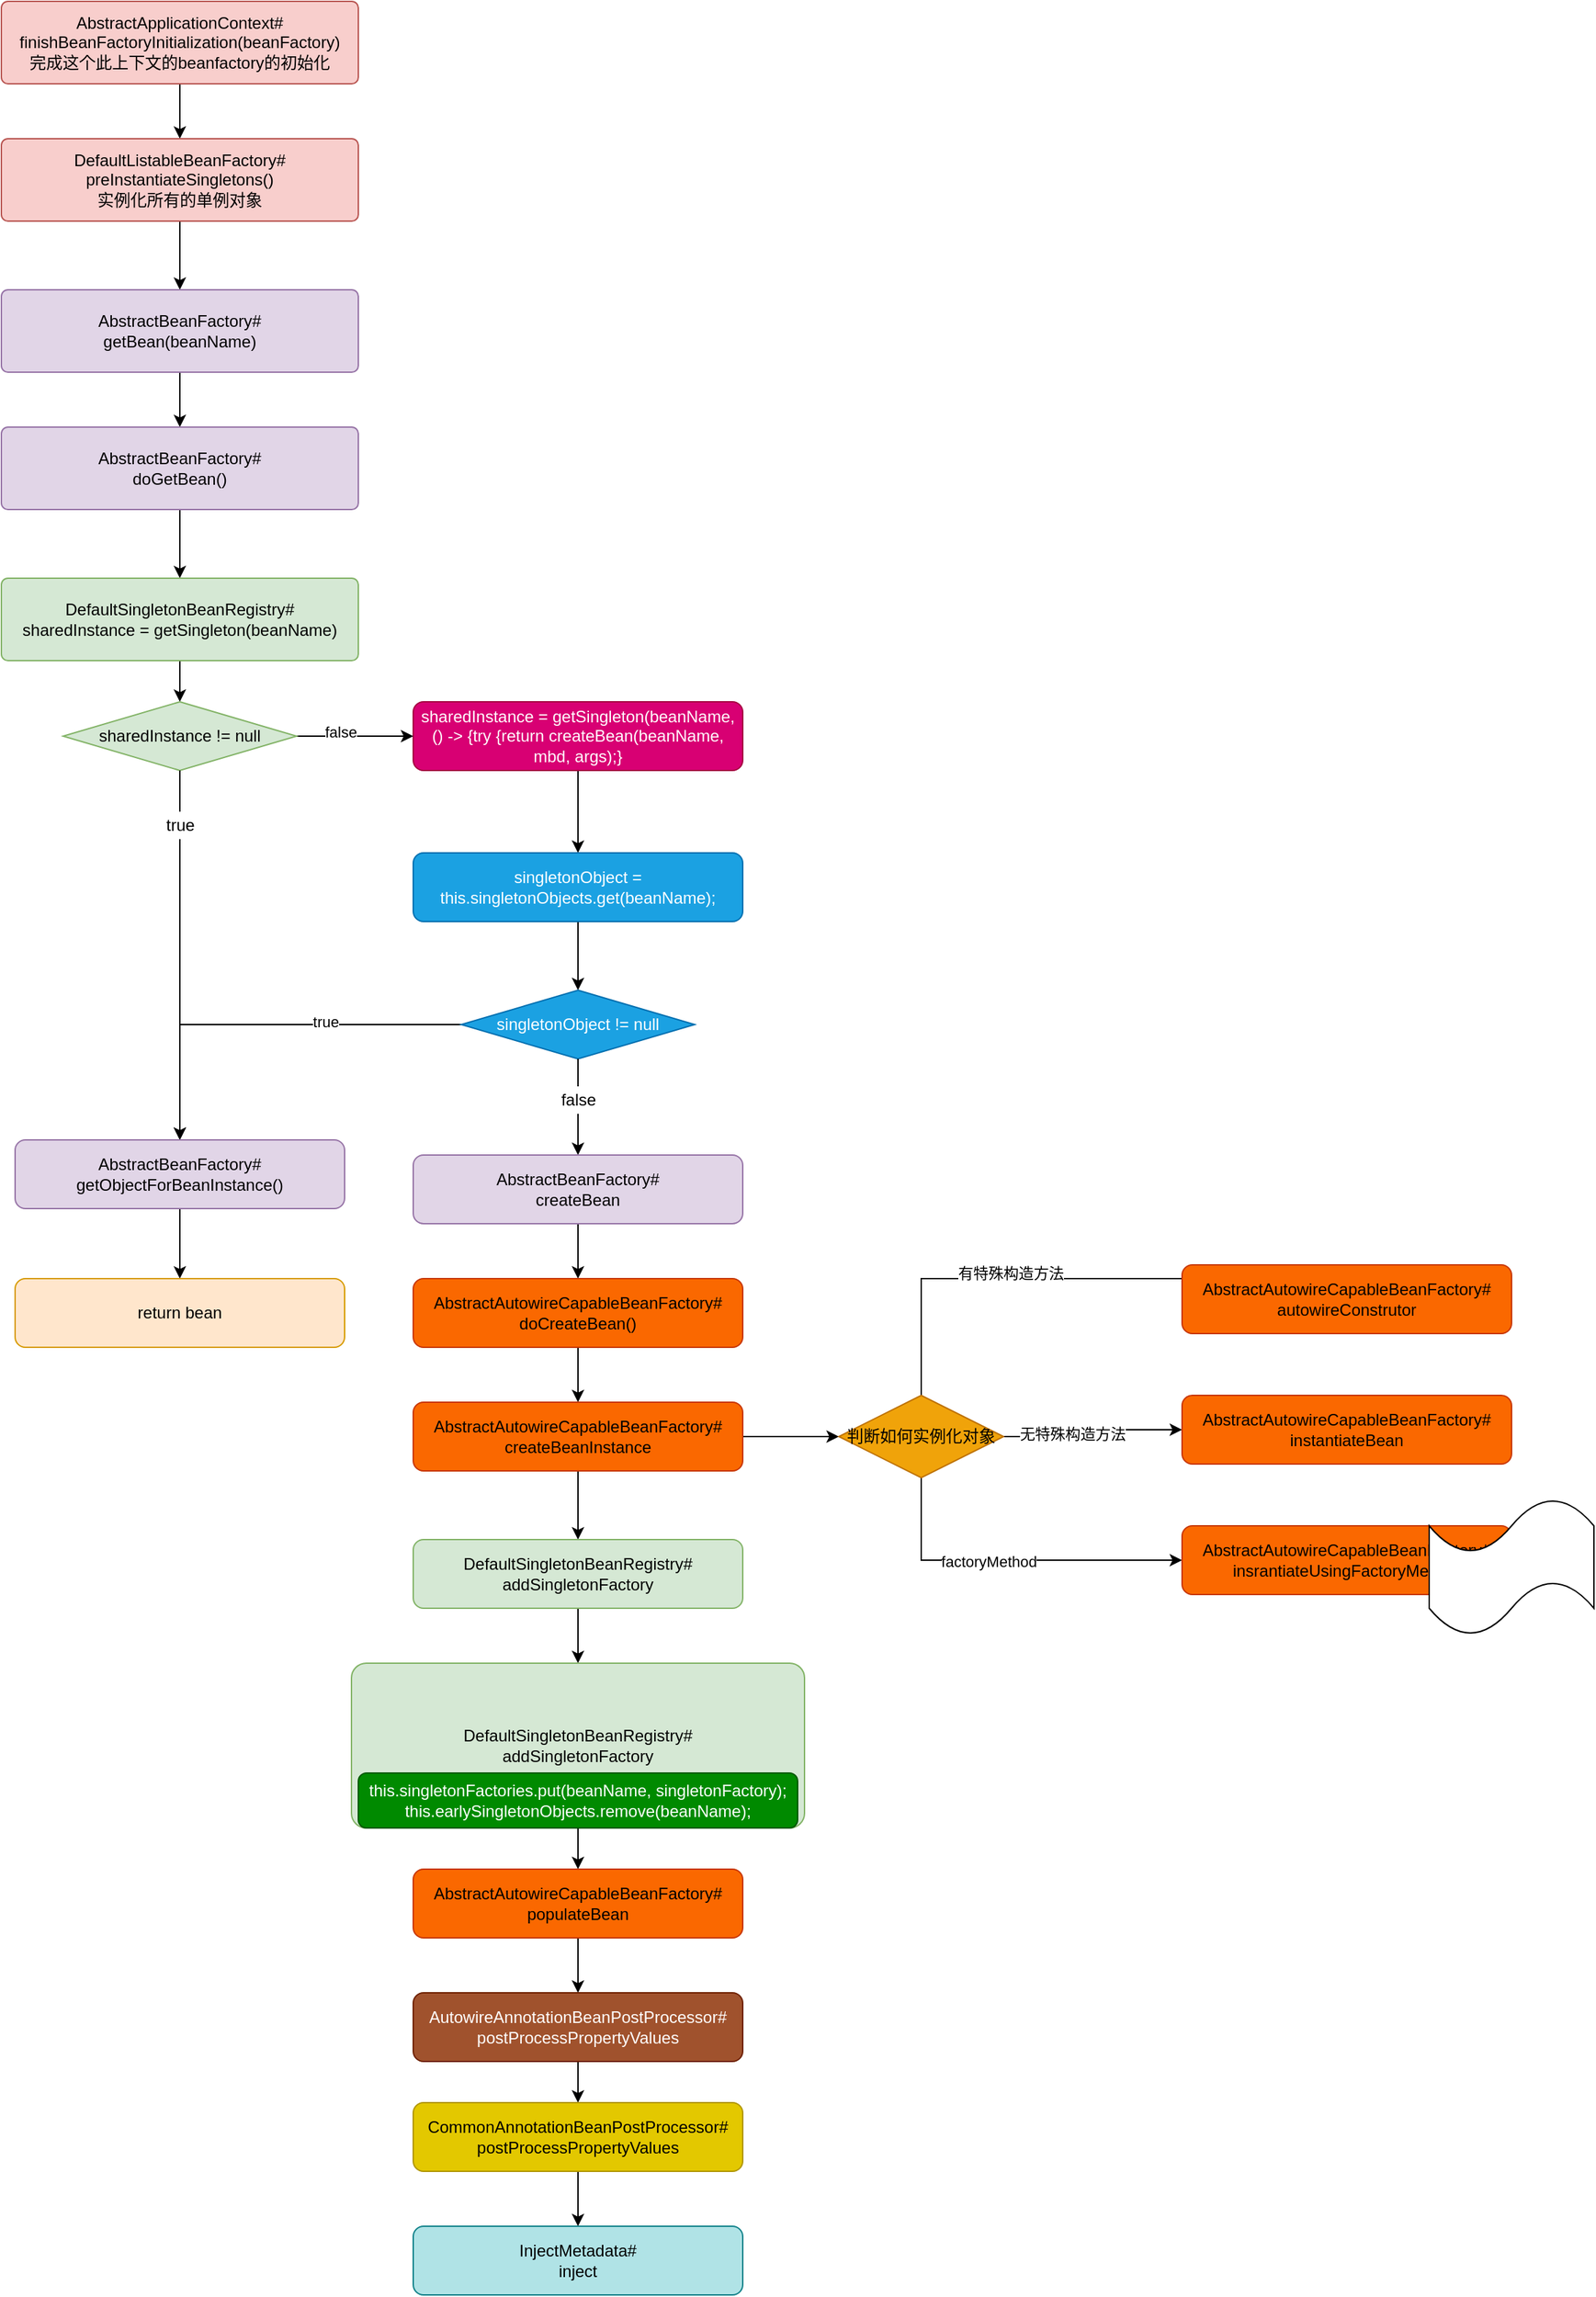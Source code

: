 <mxfile version="14.6.6" type="github">
  <diagram id="9sLFB3cR0Ghk0oRnNtTH" name="第 1 页">
    <mxGraphModel dx="1502" dy="675" grid="1" gridSize="10" guides="1" tooltips="1" connect="1" arrows="1" fold="1" page="1" pageScale="1" pageWidth="827" pageHeight="1169" background="#ffffff" math="0" shadow="0">
      <root>
        <mxCell id="0" />
        <mxCell id="1" parent="0" />
        <mxCell id="nCP3DKqkomvRBlRdrv7H-66" style="edgeStyle=orthogonalEdgeStyle;rounded=0;orthogonalLoop=1;jettySize=auto;html=1;" edge="1" parent="1" source="nCP3DKqkomvRBlRdrv7H-1" target="nCP3DKqkomvRBlRdrv7H-4">
          <mxGeometry relative="1" as="geometry" />
        </mxCell>
        <mxCell id="nCP3DKqkomvRBlRdrv7H-1" value="AbstractApplicationContext#&lt;br&gt;finishBeanFactoryInitialization(beanFactory)&lt;br&gt;完成这个此上下文的beanfactory的初始化" style="rounded=1;whiteSpace=wrap;html=1;arcSize=8;fillColor=#f8cecc;strokeColor=#b85450;" vertex="1" parent="1">
          <mxGeometry x="310" y="100" width="260" height="60" as="geometry" />
        </mxCell>
        <mxCell id="nCP3DKqkomvRBlRdrv7H-23" style="edgeStyle=orthogonalEdgeStyle;rounded=0;orthogonalLoop=1;jettySize=auto;html=1;entryX=0.5;entryY=0;entryDx=0;entryDy=0;" edge="1" parent="1" source="nCP3DKqkomvRBlRdrv7H-2" target="nCP3DKqkomvRBlRdrv7H-10">
          <mxGeometry relative="1" as="geometry" />
        </mxCell>
        <mxCell id="nCP3DKqkomvRBlRdrv7H-2" value="sharedInstance = getSingleton(beanName, () -&amp;gt; {try {return createBean(beanName, mbd, args);}" style="rounded=1;whiteSpace=wrap;html=1;fillColor=#d80073;strokeColor=#A50040;fontColor=#ffffff;" vertex="1" parent="1">
          <mxGeometry x="610" y="610" width="240" height="50" as="geometry" />
        </mxCell>
        <mxCell id="nCP3DKqkomvRBlRdrv7H-65" style="edgeStyle=orthogonalEdgeStyle;rounded=0;orthogonalLoop=1;jettySize=auto;html=1;" edge="1" parent="1" source="nCP3DKqkomvRBlRdrv7H-4" target="nCP3DKqkomvRBlRdrv7H-5">
          <mxGeometry relative="1" as="geometry" />
        </mxCell>
        <mxCell id="nCP3DKqkomvRBlRdrv7H-4" value="DefaultListableBeanFactory#&lt;br&gt;preInstantiateSingletons()&lt;br&gt;实例化所有的单例对象" style="rounded=1;whiteSpace=wrap;html=1;arcSize=8;fillColor=#f8cecc;strokeColor=#b85450;" vertex="1" parent="1">
          <mxGeometry x="310" y="200" width="260" height="60" as="geometry" />
        </mxCell>
        <mxCell id="nCP3DKqkomvRBlRdrv7H-64" style="edgeStyle=orthogonalEdgeStyle;rounded=0;orthogonalLoop=1;jettySize=auto;html=1;entryX=0.5;entryY=0;entryDx=0;entryDy=0;" edge="1" parent="1" source="nCP3DKqkomvRBlRdrv7H-5" target="nCP3DKqkomvRBlRdrv7H-6">
          <mxGeometry relative="1" as="geometry" />
        </mxCell>
        <mxCell id="nCP3DKqkomvRBlRdrv7H-5" value="AbstractBeanFactory#&lt;br&gt;getBean(beanName)&lt;br&gt;" style="rounded=1;whiteSpace=wrap;html=1;arcSize=8;fillColor=#e1d5e7;strokeColor=#9673a6;" vertex="1" parent="1">
          <mxGeometry x="310" y="310" width="260" height="60" as="geometry" />
        </mxCell>
        <mxCell id="nCP3DKqkomvRBlRdrv7H-63" style="edgeStyle=orthogonalEdgeStyle;rounded=0;orthogonalLoop=1;jettySize=auto;html=1;" edge="1" parent="1" source="nCP3DKqkomvRBlRdrv7H-6" target="nCP3DKqkomvRBlRdrv7H-7">
          <mxGeometry relative="1" as="geometry" />
        </mxCell>
        <mxCell id="nCP3DKqkomvRBlRdrv7H-6" value="AbstractBeanFactory#&lt;br&gt;doGetBean()" style="rounded=1;whiteSpace=wrap;html=1;arcSize=8;fillColor=#e1d5e7;strokeColor=#9673a6;" vertex="1" parent="1">
          <mxGeometry x="310" y="410" width="260" height="60" as="geometry" />
        </mxCell>
        <mxCell id="nCP3DKqkomvRBlRdrv7H-62" style="edgeStyle=orthogonalEdgeStyle;rounded=0;orthogonalLoop=1;jettySize=auto;html=1;entryX=0.5;entryY=0;entryDx=0;entryDy=0;" edge="1" parent="1" source="nCP3DKqkomvRBlRdrv7H-7" target="nCP3DKqkomvRBlRdrv7H-8">
          <mxGeometry relative="1" as="geometry" />
        </mxCell>
        <mxCell id="nCP3DKqkomvRBlRdrv7H-7" value="DefaultSingletonBeanRegistry#&lt;br&gt;sharedInstance = getSingleton(beanName)" style="rounded=1;whiteSpace=wrap;html=1;arcSize=8;fillColor=#d5e8d4;strokeColor=#82b366;" vertex="1" parent="1">
          <mxGeometry x="310" y="520" width="260" height="60" as="geometry" />
        </mxCell>
        <mxCell id="nCP3DKqkomvRBlRdrv7H-17" style="edgeStyle=orthogonalEdgeStyle;rounded=0;orthogonalLoop=1;jettySize=auto;html=1;entryX=0.5;entryY=0;entryDx=0;entryDy=0;startArrow=none;" edge="1" parent="1" source="nCP3DKqkomvRBlRdrv7H-18" target="nCP3DKqkomvRBlRdrv7H-15">
          <mxGeometry relative="1" as="geometry">
            <Array as="points">
              <mxPoint x="440" y="700" />
              <mxPoint x="440" y="700" />
            </Array>
          </mxGeometry>
        </mxCell>
        <mxCell id="nCP3DKqkomvRBlRdrv7H-21" style="edgeStyle=orthogonalEdgeStyle;rounded=0;orthogonalLoop=1;jettySize=auto;html=1;" edge="1" parent="1" source="nCP3DKqkomvRBlRdrv7H-8" target="nCP3DKqkomvRBlRdrv7H-2">
          <mxGeometry relative="1" as="geometry" />
        </mxCell>
        <mxCell id="nCP3DKqkomvRBlRdrv7H-22" value="false" style="edgeLabel;html=1;align=center;verticalAlign=middle;resizable=0;points=[];" vertex="1" connectable="0" parent="nCP3DKqkomvRBlRdrv7H-21">
          <mxGeometry x="-0.248" y="3" relative="1" as="geometry">
            <mxPoint as="offset" />
          </mxGeometry>
        </mxCell>
        <mxCell id="nCP3DKqkomvRBlRdrv7H-8" value="&lt;span&gt;sharedInstance != null&lt;/span&gt;" style="rhombus;whiteSpace=wrap;html=1;fillColor=#d5e8d4;strokeColor=#82b366;" vertex="1" parent="1">
          <mxGeometry x="355" y="610" width="170" height="50" as="geometry" />
        </mxCell>
        <mxCell id="nCP3DKqkomvRBlRdrv7H-24" style="edgeStyle=orthogonalEdgeStyle;rounded=0;orthogonalLoop=1;jettySize=auto;html=1;" edge="1" parent="1" source="nCP3DKqkomvRBlRdrv7H-10" target="nCP3DKqkomvRBlRdrv7H-11">
          <mxGeometry relative="1" as="geometry" />
        </mxCell>
        <mxCell id="nCP3DKqkomvRBlRdrv7H-10" value="singletonObject = this.singletonObjects.get(beanName);" style="rounded=1;whiteSpace=wrap;html=1;fillColor=#1ba1e2;strokeColor=#006EAF;fontColor=#ffffff;" vertex="1" parent="1">
          <mxGeometry x="610" y="720" width="240" height="50" as="geometry" />
        </mxCell>
        <mxCell id="nCP3DKqkomvRBlRdrv7H-25" style="edgeStyle=orthogonalEdgeStyle;rounded=0;orthogonalLoop=1;jettySize=auto;html=1;entryX=0.5;entryY=0;entryDx=0;entryDy=0;startArrow=none;" edge="1" parent="1" source="nCP3DKqkomvRBlRdrv7H-26" target="nCP3DKqkomvRBlRdrv7H-12">
          <mxGeometry relative="1" as="geometry">
            <Array as="points">
              <mxPoint x="730" y="900" />
              <mxPoint x="730" y="900" />
            </Array>
          </mxGeometry>
        </mxCell>
        <mxCell id="nCP3DKqkomvRBlRdrv7H-28" style="edgeStyle=orthogonalEdgeStyle;rounded=0;orthogonalLoop=1;jettySize=auto;html=1;entryX=0.5;entryY=0;entryDx=0;entryDy=0;" edge="1" parent="1" source="nCP3DKqkomvRBlRdrv7H-11" target="nCP3DKqkomvRBlRdrv7H-15">
          <mxGeometry relative="1" as="geometry" />
        </mxCell>
        <mxCell id="nCP3DKqkomvRBlRdrv7H-29" value="true" style="edgeLabel;html=1;align=center;verticalAlign=middle;resizable=0;points=[];" vertex="1" connectable="0" parent="nCP3DKqkomvRBlRdrv7H-28">
          <mxGeometry x="-0.313" y="-2" relative="1" as="geometry">
            <mxPoint as="offset" />
          </mxGeometry>
        </mxCell>
        <mxCell id="nCP3DKqkomvRBlRdrv7H-11" value="singletonObject !&lt;span&gt;= null&lt;/span&gt;" style="rhombus;whiteSpace=wrap;html=1;fillColor=#1ba1e2;strokeColor=#006EAF;fontColor=#ffffff;" vertex="1" parent="1">
          <mxGeometry x="645" y="820" width="170" height="50" as="geometry" />
        </mxCell>
        <mxCell id="nCP3DKqkomvRBlRdrv7H-61" style="edgeStyle=orthogonalEdgeStyle;rounded=0;orthogonalLoop=1;jettySize=auto;html=1;entryX=0.5;entryY=0;entryDx=0;entryDy=0;" edge="1" parent="1" source="nCP3DKqkomvRBlRdrv7H-12" target="nCP3DKqkomvRBlRdrv7H-14">
          <mxGeometry relative="1" as="geometry" />
        </mxCell>
        <mxCell id="nCP3DKqkomvRBlRdrv7H-12" value="AbstractBeanFactory#&lt;br&gt;createBean" style="rounded=1;whiteSpace=wrap;html=1;fillColor=#e1d5e7;strokeColor=#9673a6;" vertex="1" parent="1">
          <mxGeometry x="610" y="940" width="240" height="50" as="geometry" />
        </mxCell>
        <mxCell id="nCP3DKqkomvRBlRdrv7H-68" style="edgeStyle=orthogonalEdgeStyle;rounded=0;orthogonalLoop=1;jettySize=auto;html=1;" edge="1" parent="1" source="nCP3DKqkomvRBlRdrv7H-14" target="nCP3DKqkomvRBlRdrv7H-30">
          <mxGeometry relative="1" as="geometry" />
        </mxCell>
        <mxCell id="nCP3DKqkomvRBlRdrv7H-14" value="AbstractAutowireCapableBeanFactory#&lt;br&gt;doCreateBean()" style="rounded=1;whiteSpace=wrap;html=1;fillColor=#fa6800;strokeColor=#C73500;fontColor=#000000;" vertex="1" parent="1">
          <mxGeometry x="610" y="1030" width="240" height="50" as="geometry" />
        </mxCell>
        <mxCell id="nCP3DKqkomvRBlRdrv7H-20" style="edgeStyle=orthogonalEdgeStyle;rounded=0;orthogonalLoop=1;jettySize=auto;html=1;entryX=0.5;entryY=0;entryDx=0;entryDy=0;" edge="1" parent="1" source="nCP3DKqkomvRBlRdrv7H-15" target="nCP3DKqkomvRBlRdrv7H-16">
          <mxGeometry relative="1" as="geometry" />
        </mxCell>
        <mxCell id="nCP3DKqkomvRBlRdrv7H-15" value="AbstractBeanFactory#&lt;br&gt;getObjectForBeanInstance()" style="rounded=1;whiteSpace=wrap;html=1;fillColor=#e1d5e7;strokeColor=#9673a6;" vertex="1" parent="1">
          <mxGeometry x="320" y="929" width="240" height="50" as="geometry" />
        </mxCell>
        <mxCell id="nCP3DKqkomvRBlRdrv7H-16" value="return bean" style="rounded=1;whiteSpace=wrap;html=1;fillColor=#ffe6cc;strokeColor=#d79b00;" vertex="1" parent="1">
          <mxGeometry x="320" y="1030" width="240" height="50" as="geometry" />
        </mxCell>
        <mxCell id="nCP3DKqkomvRBlRdrv7H-18" value="true" style="text;html=1;align=center;verticalAlign=middle;resizable=0;points=[];autosize=1;strokeColor=none;" vertex="1" parent="1">
          <mxGeometry x="420" y="690" width="40" height="20" as="geometry" />
        </mxCell>
        <mxCell id="nCP3DKqkomvRBlRdrv7H-19" value="" style="edgeStyle=orthogonalEdgeStyle;rounded=0;orthogonalLoop=1;jettySize=auto;html=1;entryX=0.5;entryY=0;entryDx=0;entryDy=0;endArrow=none;" edge="1" parent="1" source="nCP3DKqkomvRBlRdrv7H-8" target="nCP3DKqkomvRBlRdrv7H-18">
          <mxGeometry relative="1" as="geometry">
            <mxPoint x="440" y="660" as="sourcePoint" />
            <mxPoint x="440" y="740" as="targetPoint" />
            <Array as="points" />
          </mxGeometry>
        </mxCell>
        <mxCell id="nCP3DKqkomvRBlRdrv7H-26" value="false" style="text;html=1;align=center;verticalAlign=middle;resizable=0;points=[];autosize=1;strokeColor=none;" vertex="1" parent="1">
          <mxGeometry x="710" y="890" width="40" height="20" as="geometry" />
        </mxCell>
        <mxCell id="nCP3DKqkomvRBlRdrv7H-27" value="" style="edgeStyle=orthogonalEdgeStyle;rounded=0;orthogonalLoop=1;jettySize=auto;html=1;entryX=0.5;entryY=0;entryDx=0;entryDy=0;endArrow=none;" edge="1" parent="1" source="nCP3DKqkomvRBlRdrv7H-11" target="nCP3DKqkomvRBlRdrv7H-26">
          <mxGeometry relative="1" as="geometry">
            <mxPoint x="730" y="870" as="sourcePoint" />
            <mxPoint x="730" y="930" as="targetPoint" />
            <Array as="points" />
          </mxGeometry>
        </mxCell>
        <mxCell id="nCP3DKqkomvRBlRdrv7H-52" style="edgeStyle=orthogonalEdgeStyle;rounded=0;orthogonalLoop=1;jettySize=auto;html=1;entryX=0;entryY=0.5;entryDx=0;entryDy=0;" edge="1" parent="1" source="nCP3DKqkomvRBlRdrv7H-30" target="nCP3DKqkomvRBlRdrv7H-38">
          <mxGeometry relative="1" as="geometry" />
        </mxCell>
        <mxCell id="nCP3DKqkomvRBlRdrv7H-55" style="edgeStyle=orthogonalEdgeStyle;rounded=0;orthogonalLoop=1;jettySize=auto;html=1;entryX=0.5;entryY=0;entryDx=0;entryDy=0;" edge="1" parent="1" source="nCP3DKqkomvRBlRdrv7H-30" target="nCP3DKqkomvRBlRdrv7H-31">
          <mxGeometry relative="1" as="geometry" />
        </mxCell>
        <mxCell id="nCP3DKqkomvRBlRdrv7H-30" value="AbstractAutowireCapableBeanFactory#&lt;br&gt;createBeanInstance" style="rounded=1;whiteSpace=wrap;html=1;fillColor=#fa6800;strokeColor=#C73500;fontColor=#000000;" vertex="1" parent="1">
          <mxGeometry x="610" y="1120" width="240" height="50" as="geometry" />
        </mxCell>
        <mxCell id="nCP3DKqkomvRBlRdrv7H-56" style="edgeStyle=orthogonalEdgeStyle;rounded=0;orthogonalLoop=1;jettySize=auto;html=1;entryX=0.5;entryY=0;entryDx=0;entryDy=0;" edge="1" parent="1" source="nCP3DKqkomvRBlRdrv7H-31" target="nCP3DKqkomvRBlRdrv7H-32">
          <mxGeometry relative="1" as="geometry" />
        </mxCell>
        <mxCell id="nCP3DKqkomvRBlRdrv7H-31" value="DefaultSingletonBeanRegistry#&lt;br&gt;addSingletonFactory" style="rounded=1;whiteSpace=wrap;html=1;fillColor=#d5e8d4;strokeColor=#82b366;" vertex="1" parent="1">
          <mxGeometry x="610" y="1220" width="240" height="50" as="geometry" />
        </mxCell>
        <mxCell id="nCP3DKqkomvRBlRdrv7H-32" value="&lt;div&gt;&lt;div&gt;&lt;span&gt;DefaultSingletonBeanRegistry#&lt;/span&gt;&lt;/div&gt;&lt;span&gt;&lt;div&gt;&lt;span&gt;addSingletonFactory&lt;/span&gt;&lt;/div&gt;&lt;/span&gt;&lt;/div&gt;" style="rounded=1;whiteSpace=wrap;html=1;align=center;arcSize=9;fillColor=#d5e8d4;strokeColor=#82b366;" vertex="1" parent="1">
          <mxGeometry x="565" y="1310" width="330" height="120" as="geometry" />
        </mxCell>
        <mxCell id="nCP3DKqkomvRBlRdrv7H-57" style="edgeStyle=orthogonalEdgeStyle;rounded=0;orthogonalLoop=1;jettySize=auto;html=1;entryX=0.5;entryY=0;entryDx=0;entryDy=0;" edge="1" parent="1" source="nCP3DKqkomvRBlRdrv7H-33" target="nCP3DKqkomvRBlRdrv7H-34">
          <mxGeometry relative="1" as="geometry" />
        </mxCell>
        <mxCell id="nCP3DKqkomvRBlRdrv7H-33" value="&lt;div&gt;this.singletonFactories.put(beanName, singletonFactory);&lt;/div&gt;&lt;div&gt;this.earlySingletonObjects.remove(beanName);&lt;/div&gt;" style="rounded=1;whiteSpace=wrap;html=1;fillColor=#008a00;strokeColor=#005700;fontColor=#ffffff;" vertex="1" parent="1">
          <mxGeometry x="570" y="1390" width="320" height="40" as="geometry" />
        </mxCell>
        <mxCell id="nCP3DKqkomvRBlRdrv7H-58" style="edgeStyle=orthogonalEdgeStyle;rounded=0;orthogonalLoop=1;jettySize=auto;html=1;entryX=0.5;entryY=0;entryDx=0;entryDy=0;" edge="1" parent="1" source="nCP3DKqkomvRBlRdrv7H-34" target="nCP3DKqkomvRBlRdrv7H-35">
          <mxGeometry relative="1" as="geometry" />
        </mxCell>
        <mxCell id="nCP3DKqkomvRBlRdrv7H-34" value="AbstractAutowireCapableBeanFactory#&lt;br&gt;populateBean" style="rounded=1;whiteSpace=wrap;html=1;fillColor=#fa6800;strokeColor=#C73500;fontColor=#000000;" vertex="1" parent="1">
          <mxGeometry x="610" y="1460" width="240" height="50" as="geometry" />
        </mxCell>
        <mxCell id="nCP3DKqkomvRBlRdrv7H-59" style="edgeStyle=orthogonalEdgeStyle;rounded=0;orthogonalLoop=1;jettySize=auto;html=1;" edge="1" parent="1" source="nCP3DKqkomvRBlRdrv7H-35" target="nCP3DKqkomvRBlRdrv7H-36">
          <mxGeometry relative="1" as="geometry" />
        </mxCell>
        <mxCell id="nCP3DKqkomvRBlRdrv7H-35" value="AutowireAnnotationBeanPostProcessor#&lt;br&gt;postProcessPropertyValues" style="rounded=1;whiteSpace=wrap;html=1;fillColor=#a0522d;strokeColor=#6D1F00;fontColor=#ffffff;" vertex="1" parent="1">
          <mxGeometry x="610" y="1550" width="240" height="50" as="geometry" />
        </mxCell>
        <mxCell id="nCP3DKqkomvRBlRdrv7H-60" style="edgeStyle=orthogonalEdgeStyle;rounded=0;orthogonalLoop=1;jettySize=auto;html=1;entryX=0.5;entryY=0;entryDx=0;entryDy=0;" edge="1" parent="1" source="nCP3DKqkomvRBlRdrv7H-36" target="nCP3DKqkomvRBlRdrv7H-37">
          <mxGeometry relative="1" as="geometry" />
        </mxCell>
        <mxCell id="nCP3DKqkomvRBlRdrv7H-36" value="CommonAnnotationBeanPostProcessor#&lt;br&gt;postProcessPropertyValues" style="rounded=1;whiteSpace=wrap;html=1;fillColor=#e3c800;strokeColor=#B09500;fontColor=#000000;" vertex="1" parent="1">
          <mxGeometry x="610" y="1630" width="240" height="50" as="geometry" />
        </mxCell>
        <mxCell id="nCP3DKqkomvRBlRdrv7H-37" value="InjectMetadata#&lt;br&gt;inject" style="rounded=1;whiteSpace=wrap;html=1;fillColor=#b0e3e6;strokeColor=#0e8088;" vertex="1" parent="1">
          <mxGeometry x="610" y="1720" width="240" height="50" as="geometry" />
        </mxCell>
        <mxCell id="nCP3DKqkomvRBlRdrv7H-43" style="edgeStyle=orthogonalEdgeStyle;rounded=0;orthogonalLoop=1;jettySize=auto;html=1;entryX=0;entryY=0.5;entryDx=0;entryDy=0;exitX=0.5;exitY=1;exitDx=0;exitDy=0;" edge="1" parent="1" source="nCP3DKqkomvRBlRdrv7H-38" target="nCP3DKqkomvRBlRdrv7H-40">
          <mxGeometry relative="1" as="geometry" />
        </mxCell>
        <mxCell id="nCP3DKqkomvRBlRdrv7H-67" value="factoryMethod" style="edgeLabel;html=1;align=center;verticalAlign=middle;resizable=0;points=[];" vertex="1" connectable="0" parent="nCP3DKqkomvRBlRdrv7H-43">
          <mxGeometry x="-0.133" y="-1" relative="1" as="geometry">
            <mxPoint as="offset" />
          </mxGeometry>
        </mxCell>
        <mxCell id="nCP3DKqkomvRBlRdrv7H-46" style="edgeStyle=orthogonalEdgeStyle;rounded=0;orthogonalLoop=1;jettySize=auto;html=1;entryX=0.5;entryY=1;entryDx=0;entryDy=0;" edge="1" parent="1" source="nCP3DKqkomvRBlRdrv7H-38" target="nCP3DKqkomvRBlRdrv7H-39">
          <mxGeometry relative="1" as="geometry">
            <Array as="points">
              <mxPoint x="1155" y="1030" />
              <mxPoint x="895" y="1030" />
            </Array>
          </mxGeometry>
        </mxCell>
        <mxCell id="nCP3DKqkomvRBlRdrv7H-47" value="有特殊构造方法" style="edgeLabel;html=1;align=center;verticalAlign=middle;resizable=0;points=[];" vertex="1" connectable="0" parent="nCP3DKqkomvRBlRdrv7H-46">
          <mxGeometry x="0.177" y="4" relative="1" as="geometry">
            <mxPoint x="-106" as="offset" />
          </mxGeometry>
        </mxCell>
        <mxCell id="nCP3DKqkomvRBlRdrv7H-48" style="edgeStyle=orthogonalEdgeStyle;rounded=0;orthogonalLoop=1;jettySize=auto;html=1;entryX=0;entryY=0.5;entryDx=0;entryDy=0;" edge="1" parent="1" source="nCP3DKqkomvRBlRdrv7H-38" target="nCP3DKqkomvRBlRdrv7H-41">
          <mxGeometry relative="1" as="geometry" />
        </mxCell>
        <mxCell id="nCP3DKqkomvRBlRdrv7H-49" value="无特殊构造方法" style="edgeLabel;html=1;align=center;verticalAlign=middle;resizable=0;points=[];" vertex="1" connectable="0" parent="nCP3DKqkomvRBlRdrv7H-48">
          <mxGeometry x="-0.261" y="2" relative="1" as="geometry">
            <mxPoint as="offset" />
          </mxGeometry>
        </mxCell>
        <mxCell id="nCP3DKqkomvRBlRdrv7H-38" value="判断如何实例化对象" style="rhombus;whiteSpace=wrap;html=1;fillColor=#f0a30a;strokeColor=#BD7000;fontColor=#000000;" vertex="1" parent="1">
          <mxGeometry x="920" y="1115" width="120" height="60" as="geometry" />
        </mxCell>
        <mxCell id="nCP3DKqkomvRBlRdrv7H-39" value="AbstractAutowireCapableBeanFactory#&lt;br&gt;autowireConstrutor" style="rounded=1;whiteSpace=wrap;html=1;fillColor=#fa6800;strokeColor=#C73500;fontColor=#000000;" vertex="1" parent="1">
          <mxGeometry x="1170" y="1020" width="240" height="50" as="geometry" />
        </mxCell>
        <mxCell id="nCP3DKqkomvRBlRdrv7H-40" value="AbstractAutowireCapableBeanFactory#&lt;br&gt;insrantiateUsingFactoryMethod" style="rounded=1;whiteSpace=wrap;html=1;fillColor=#fa6800;strokeColor=#C73500;fontColor=#000000;" vertex="1" parent="1">
          <mxGeometry x="1170" y="1210" width="240" height="50" as="geometry" />
        </mxCell>
        <mxCell id="nCP3DKqkomvRBlRdrv7H-41" value="AbstractAutowireCapableBeanFactory#&lt;br&gt;instantiateBean" style="rounded=1;whiteSpace=wrap;html=1;fillColor=#fa6800;strokeColor=#C73500;fontColor=#000000;" vertex="1" parent="1">
          <mxGeometry x="1170" y="1115" width="240" height="50" as="geometry" />
        </mxCell>
        <mxCell id="nCP3DKqkomvRBlRdrv7H-69" value="" style="shape=tape;whiteSpace=wrap;html=1;" vertex="1" parent="1">
          <mxGeometry x="1350" y="1190" width="120" height="100" as="geometry" />
        </mxCell>
      </root>
    </mxGraphModel>
  </diagram>
</mxfile>
